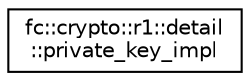 digraph "Graphical Class Hierarchy"
{
  edge [fontname="Helvetica",fontsize="10",labelfontname="Helvetica",labelfontsize="10"];
  node [fontname="Helvetica",fontsize="10",shape=record];
  rankdir="LR";
  Node0 [label="fc::crypto::r1::detail\l::private_key_impl",height=0.2,width=0.4,color="black", fillcolor="white", style="filled",URL="$classfc_1_1crypto_1_1r1_1_1detail_1_1private__key__impl.html"];
}
